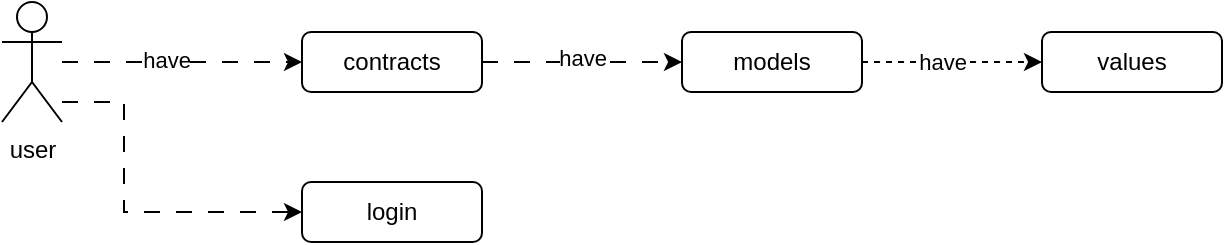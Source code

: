 <mxfile version="26.0.4">
  <diagram name="Página-1" id="8f6G8gJ5z41IZiQBemUh">
    <mxGraphModel dx="1194" dy="765" grid="1" gridSize="10" guides="1" tooltips="1" connect="1" arrows="1" fold="1" page="1" pageScale="1" pageWidth="827" pageHeight="1169" math="0" shadow="0">
      <root>
        <mxCell id="0" />
        <mxCell id="1" parent="0" />
        <mxCell id="dZYR8ndgCH3lcR9h2ahg-3" style="edgeStyle=orthogonalEdgeStyle;rounded=0;orthogonalLoop=1;jettySize=auto;html=1;dashed=1;dashPattern=8 8;" edge="1" parent="1" source="dZYR8ndgCH3lcR9h2ahg-1" target="dZYR8ndgCH3lcR9h2ahg-2">
          <mxGeometry relative="1" as="geometry" />
        </mxCell>
        <mxCell id="dZYR8ndgCH3lcR9h2ahg-4" value="have" style="edgeLabel;html=1;align=center;verticalAlign=middle;resizable=0;points=[];" vertex="1" connectable="0" parent="dZYR8ndgCH3lcR9h2ahg-3">
          <mxGeometry x="-0.14" y="1" relative="1" as="geometry">
            <mxPoint as="offset" />
          </mxGeometry>
        </mxCell>
        <mxCell id="dZYR8ndgCH3lcR9h2ahg-14" style="edgeStyle=orthogonalEdgeStyle;rounded=0;orthogonalLoop=1;jettySize=auto;html=1;entryX=0;entryY=0.5;entryDx=0;entryDy=0;dashed=1;dashPattern=8 8;" edge="1" parent="1" source="dZYR8ndgCH3lcR9h2ahg-1" target="dZYR8ndgCH3lcR9h2ahg-13">
          <mxGeometry relative="1" as="geometry">
            <Array as="points">
              <mxPoint x="170" y="120" />
              <mxPoint x="170" y="175" />
            </Array>
          </mxGeometry>
        </mxCell>
        <mxCell id="dZYR8ndgCH3lcR9h2ahg-1" value="user" style="shape=umlActor;verticalLabelPosition=bottom;verticalAlign=top;html=1;outlineConnect=0;" vertex="1" parent="1">
          <mxGeometry x="109" y="70" width="30" height="60" as="geometry" />
        </mxCell>
        <mxCell id="dZYR8ndgCH3lcR9h2ahg-8" style="edgeStyle=orthogonalEdgeStyle;rounded=0;orthogonalLoop=1;jettySize=auto;html=1;entryX=0;entryY=0.5;entryDx=0;entryDy=0;dashed=1;dashPattern=8 8;" edge="1" parent="1" source="dZYR8ndgCH3lcR9h2ahg-2" target="dZYR8ndgCH3lcR9h2ahg-7">
          <mxGeometry relative="1" as="geometry" />
        </mxCell>
        <mxCell id="dZYR8ndgCH3lcR9h2ahg-9" value="have" style="edgeLabel;html=1;align=center;verticalAlign=middle;resizable=0;points=[];" vertex="1" connectable="0" parent="dZYR8ndgCH3lcR9h2ahg-8">
          <mxGeometry y="2" relative="1" as="geometry">
            <mxPoint as="offset" />
          </mxGeometry>
        </mxCell>
        <mxCell id="dZYR8ndgCH3lcR9h2ahg-2" value="contracts" style="rounded=1;whiteSpace=wrap;html=1;" vertex="1" parent="1">
          <mxGeometry x="259" y="85" width="90" height="30" as="geometry" />
        </mxCell>
        <mxCell id="dZYR8ndgCH3lcR9h2ahg-11" value="" style="edgeStyle=orthogonalEdgeStyle;rounded=0;orthogonalLoop=1;jettySize=auto;html=1;dashed=1;" edge="1" parent="1" source="dZYR8ndgCH3lcR9h2ahg-7" target="dZYR8ndgCH3lcR9h2ahg-10">
          <mxGeometry relative="1" as="geometry" />
        </mxCell>
        <mxCell id="dZYR8ndgCH3lcR9h2ahg-12" value="have" style="edgeLabel;html=1;align=center;verticalAlign=middle;resizable=0;points=[];" vertex="1" connectable="0" parent="dZYR8ndgCH3lcR9h2ahg-11">
          <mxGeometry x="-0.267" y="-3" relative="1" as="geometry">
            <mxPoint x="7" y="-3" as="offset" />
          </mxGeometry>
        </mxCell>
        <mxCell id="dZYR8ndgCH3lcR9h2ahg-7" value="models" style="rounded=1;whiteSpace=wrap;html=1;" vertex="1" parent="1">
          <mxGeometry x="449" y="85" width="90" height="30" as="geometry" />
        </mxCell>
        <mxCell id="dZYR8ndgCH3lcR9h2ahg-10" value="values" style="rounded=1;whiteSpace=wrap;html=1;" vertex="1" parent="1">
          <mxGeometry x="629" y="85" width="90" height="30" as="geometry" />
        </mxCell>
        <mxCell id="dZYR8ndgCH3lcR9h2ahg-13" value="login" style="rounded=1;whiteSpace=wrap;html=1;" vertex="1" parent="1">
          <mxGeometry x="259" y="160" width="90" height="30" as="geometry" />
        </mxCell>
      </root>
    </mxGraphModel>
  </diagram>
</mxfile>
